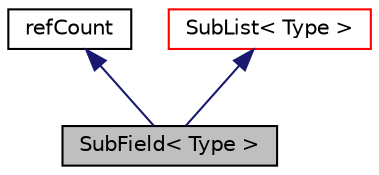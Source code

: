 digraph "SubField&lt; Type &gt;"
{
  bgcolor="transparent";
  edge [fontname="Helvetica",fontsize="10",labelfontname="Helvetica",labelfontsize="10"];
  node [fontname="Helvetica",fontsize="10",shape=record];
  Node1 [label="SubField\< Type \>",height=0.2,width=0.4,color="black", fillcolor="grey75", style="filled", fontcolor="black"];
  Node2 -> Node1 [dir="back",color="midnightblue",fontsize="10",style="solid",fontname="Helvetica"];
  Node2 [label="refCount",height=0.2,width=0.4,color="black",URL="$a02147.html",tooltip="Reference counter for various OpenFOAM components. "];
  Node3 -> Node1 [dir="back",color="midnightblue",fontsize="10",style="solid",fontname="Helvetica"];
  Node3 [label="SubList\< Type \>",height=0.2,width=0.4,color="red",URL="$a02535.html"];
}
